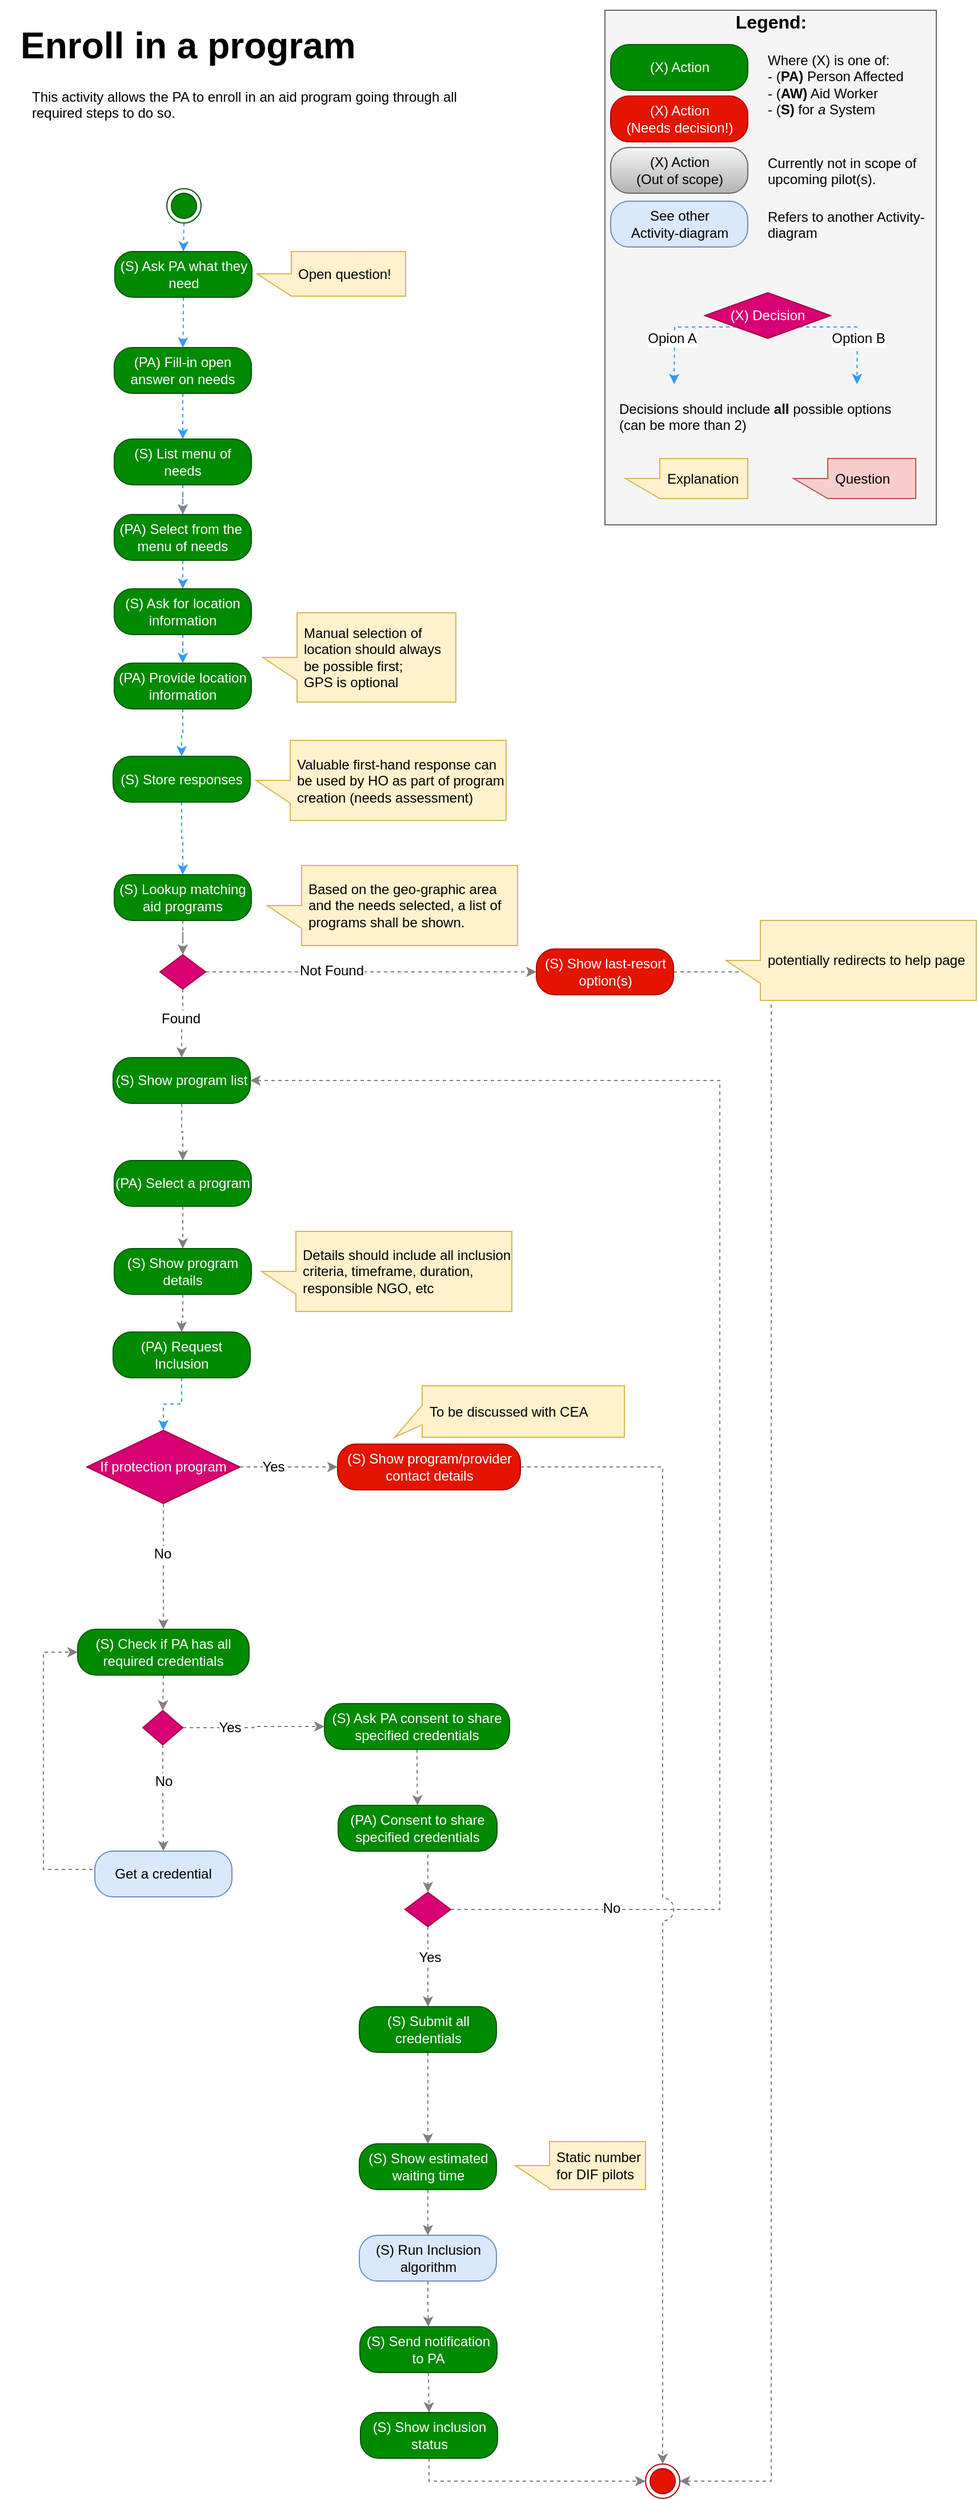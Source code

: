 <mxfile version="10.7.7" type="github"><diagram id="uyd7z65uwDIBuKVMTp-y" name="Page-1"><mxGraphModel dx="797" dy="437" grid="0" gridSize="10" guides="1" tooltips="1" connect="1" arrows="1" fold="1" page="1" pageScale="1" pageWidth="827" pageHeight="1169" math="0" shadow="0"><root><mxCell id="0"/><mxCell id="1" parent="0"/><mxCell id="dZI5QaEkNRva04lKHHQ4-4" style="edgeStyle=orthogonalEdgeStyle;rounded=0;orthogonalLoop=1;jettySize=auto;html=1;exitX=0.5;exitY=1;exitDx=0;exitDy=0;entryX=0.5;entryY=0;entryDx=0;entryDy=0;dashed=1;strokeColor=#3399FF;fontColor=#ffffff;" parent="1" source="oU4Lt3CGuPSWamgN9LYf-1" target="zf2kg7kvvW6hPiBmQthj-25" edge="1"><mxGeometry relative="1" as="geometry"/></mxCell><mxCell id="oU4Lt3CGuPSWamgN9LYf-1" value="" style="ellipse;html=1;shape=endState;fillColor=#008a00;strokeColor=#005700;fontColor=#ffffff;" parent="1" vertex="1"><mxGeometry x="146" y="165" width="30" height="30" as="geometry"/></mxCell><mxCell id="oU4Lt3CGuPSWamgN9LYf-8" value="" style="edgeStyle=orthogonalEdgeStyle;rounded=0;orthogonalLoop=1;jettySize=auto;html=1;dashed=1;strokeColor=#808080;" parent="1" source="oU4Lt3CGuPSWamgN9LYf-4" target="oU4Lt3CGuPSWamgN9LYf-7" edge="1"><mxGeometry relative="1" as="geometry"/></mxCell><mxCell id="oU4Lt3CGuPSWamgN9LYf-67" value="" style="edgeStyle=orthogonalEdgeStyle;rounded=0;orthogonalLoop=1;jettySize=auto;html=1;dashed=1;strokeColor=#3399FF;fontColor=#ffffff;entryX=0.5;entryY=0;entryDx=0;entryDy=0;" parent="1" source="oU4Lt3CGuPSWamgN9LYf-4" target="HjRFeHf8o4GDufUZVxiz-6" edge="1"><mxGeometry relative="1" as="geometry"/></mxCell><mxCell id="oU4Lt3CGuPSWamgN9LYf-4" value="(S) List menu of needs" style="rounded=1;whiteSpace=wrap;html=1;arcSize=40;fillColor=#008a00;strokeColor=#005700;fontColor=#ffffff;" parent="1" vertex="1"><mxGeometry x="100" y="384" width="120" height="40" as="geometry"/></mxCell><mxCell id="dZI5QaEkNRva04lKHHQ4-15" value="" style="edgeStyle=orthogonalEdgeStyle;rounded=0;orthogonalLoop=1;jettySize=auto;html=1;dashed=1;strokeColor=#3399FF;fontColor=#ffffff;" parent="1" source="oU4Lt3CGuPSWamgN9LYf-66" target="dZI5QaEkNRva04lKHHQ4-5" edge="1"><mxGeometry relative="1" as="geometry"/></mxCell><mxCell id="oU4Lt3CGuPSWamgN9LYf-66" value="(PA) Provide location information" style="rounded=1;whiteSpace=wrap;html=1;arcSize=40;fillColor=#008a00;strokeColor=#005700;fontColor=#ffffff;" parent="1" vertex="1"><mxGeometry x="100" y="580" width="120" height="40" as="geometry"/></mxCell><mxCell id="0B6B8H3ElIvbhqajSySz-6" style="edgeStyle=orthogonalEdgeStyle;rounded=0;orthogonalLoop=1;jettySize=auto;html=1;entryX=0.5;entryY=0;entryDx=0;entryDy=0;dashed=1;strokeColor=#808080;fontColor=#ffffff;" parent="1" source="oU4Lt3CGuPSWamgN9LYf-68" target="oU4Lt3CGuPSWamgN9LYf-76" edge="1"><mxGeometry relative="1" as="geometry"/></mxCell><mxCell id="oU4Lt3CGuPSWamgN9LYf-68" value="(S) Lookup matching aid programs" style="rounded=1;whiteSpace=wrap;html=1;arcSize=40;fillColor=#008a00;strokeColor=#005700;fontColor=#ffffff;" parent="1" vertex="1"><mxGeometry x="100" y="765" width="120" height="40" as="geometry"/></mxCell><mxCell id="oU4Lt3CGuPSWamgN9LYf-7" value="(PA) Select from the&amp;nbsp; menu of needs" style="rounded=1;whiteSpace=wrap;html=1;arcSize=40;fillColor=#008a00;strokeColor=#005700;fontColor=#ffffff;" parent="1" vertex="1"><mxGeometry x="100" y="450" width="120" height="40" as="geometry"/></mxCell><mxCell id="oU4Lt3CGuPSWamgN9LYf-14" value="" style="edgeStyle=orthogonalEdgeStyle;rounded=0;orthogonalLoop=1;jettySize=auto;html=1;dashed=1;strokeColor=#808080;" parent="1" source="oU4Lt3CGuPSWamgN9LYf-11" target="oU4Lt3CGuPSWamgN9LYf-13" edge="1"><mxGeometry relative="1" as="geometry"/></mxCell><mxCell id="oU4Lt3CGuPSWamgN9LYf-11" value="(S) Show program list" style="rounded=1;whiteSpace=wrap;html=1;arcSize=40;fillColor=#008a00;strokeColor=#005700;fontColor=#ffffff;" parent="1" vertex="1"><mxGeometry x="99" y="925" width="120" height="40" as="geometry"/></mxCell><mxCell id="oU4Lt3CGuPSWamgN9LYf-65" style="edgeStyle=orthogonalEdgeStyle;rounded=0;orthogonalLoop=1;jettySize=auto;html=1;entryX=0.5;entryY=0;entryDx=0;entryDy=0;dashed=1;strokeColor=#808080;fontColor=none;" parent="1" source="oU4Lt3CGuPSWamgN9LYf-13" target="oU4Lt3CGuPSWamgN9LYf-18" edge="1"><mxGeometry relative="1" as="geometry"/></mxCell><mxCell id="oU4Lt3CGuPSWamgN9LYf-13" value="(PA) Select a program" style="rounded=1;whiteSpace=wrap;html=1;arcSize=40;fillColor=#008a00;strokeColor=#005700;fontColor=#ffffff;" parent="1" vertex="1"><mxGeometry x="100" y="1015" width="120" height="40" as="geometry"/></mxCell><mxCell id="zf2kg7kvvW6hPiBmQthj-16" style="edgeStyle=orthogonalEdgeStyle;rounded=0;orthogonalLoop=1;jettySize=auto;html=1;dashed=1;strokeColor=#808080;fontSize=20;fontColor=#ffffff;" parent="1" source="oU4Lt3CGuPSWamgN9LYf-18" target="oU4Lt3CGuPSWamgN9LYf-20" edge="1"><mxGeometry relative="1" as="geometry"/></mxCell><mxCell id="oU4Lt3CGuPSWamgN9LYf-18" value="(S) Show program details" style="rounded=1;whiteSpace=wrap;html=1;arcSize=40;fillColor=#008a00;strokeColor=#005700;fontColor=#ffffff;" parent="1" vertex="1"><mxGeometry x="100" y="1092" width="120" height="40" as="geometry"/></mxCell><mxCell id="dZI5QaEkNRva04lKHHQ4-14" style="edgeStyle=orthogonalEdgeStyle;rounded=0;orthogonalLoop=1;jettySize=auto;html=1;exitX=0.5;exitY=1;exitDx=0;exitDy=0;entryX=0.5;entryY=0;entryDx=0;entryDy=0;dashed=1;strokeColor=#3399FF;fontColor=#ffffff;" parent="1" source="oU4Lt3CGuPSWamgN9LYf-20" target="oU4Lt3CGuPSWamgN9LYf-88" edge="1"><mxGeometry relative="1" as="geometry"/></mxCell><mxCell id="oU4Lt3CGuPSWamgN9LYf-20" value="(PA) Request Inclusion" style="rounded=1;whiteSpace=wrap;html=1;arcSize=40;fillColor=#008a00;strokeColor=#005700;fontColor=#ffffff;" parent="1" vertex="1"><mxGeometry x="99" y="1165" width="120" height="40" as="geometry"/></mxCell><mxCell id="oU4Lt3CGuPSWamgN9LYf-46" style="edgeStyle=orthogonalEdgeStyle;rounded=0;orthogonalLoop=1;jettySize=auto;html=1;entryX=0;entryY=0.5;entryDx=0;entryDy=0;dashed=1;strokeColor=#808080;fontColor=#ffffff;exitX=0;exitY=0.5;exitDx=0;exitDy=0;" parent="1" source="oU4Lt3CGuPSWamgN9LYf-24" target="zf2kg7kvvW6hPiBmQthj-17" edge="1"><mxGeometry relative="1" as="geometry"><Array as="points"><mxPoint x="38" y="1635"/><mxPoint x="38" y="1445"/></Array></mxGeometry></mxCell><mxCell id="oU4Lt3CGuPSWamgN9LYf-24" value="Get a credential" style="rounded=1;whiteSpace=wrap;html=1;arcSize=40;fillColor=#dae8fc;strokeColor=#6c8ebf;" parent="1" vertex="1"><mxGeometry x="83" y="1619" width="120" height="40" as="geometry"/></mxCell><mxCell id="oU4Lt3CGuPSWamgN9LYf-30" style="edgeStyle=orthogonalEdgeStyle;rounded=0;orthogonalLoop=1;jettySize=auto;html=1;entryX=0.5;entryY=0;entryDx=0;entryDy=0;dashed=1;strokeColor=#808080;" parent="1" source="oU4Lt3CGuPSWamgN9LYf-26" target="oU4Lt3CGuPSWamgN9LYf-24" edge="1"><mxGeometry relative="1" as="geometry"/></mxCell><mxCell id="oU4Lt3CGuPSWamgN9LYf-31" value="No&lt;br&gt;" style="text;html=1;resizable=0;points=[];align=center;verticalAlign=middle;labelBackgroundColor=#ffffff;" parent="oU4Lt3CGuPSWamgN9LYf-30" vertex="1" connectable="0"><mxGeometry x="-0.319" relative="1" as="geometry"><mxPoint as="offset"/></mxGeometry></mxCell><mxCell id="oU4Lt3CGuPSWamgN9LYf-33" style="edgeStyle=orthogonalEdgeStyle;rounded=0;orthogonalLoop=1;jettySize=auto;html=1;entryX=0;entryY=0.5;entryDx=0;entryDy=0;dashed=1;strokeColor=#808080;" parent="1" source="oU4Lt3CGuPSWamgN9LYf-26" target="zf2kg7kvvW6hPiBmQthj-22" edge="1"><mxGeometry relative="1" as="geometry"><mxPoint x="355" y="1625" as="targetPoint"/></mxGeometry></mxCell><mxCell id="oU4Lt3CGuPSWamgN9LYf-34" value="Yes" style="text;html=1;resizable=0;points=[];align=center;verticalAlign=middle;labelBackgroundColor=#ffffff;" parent="oU4Lt3CGuPSWamgN9LYf-33" vertex="1" connectable="0"><mxGeometry x="-0.283" relative="1" as="geometry"><mxPoint x="-4" as="offset"/></mxGeometry></mxCell><mxCell id="oU4Lt3CGuPSWamgN9LYf-26" value="" style="rhombus;whiteSpace=wrap;html=1;fillColor=#d80073;strokeColor=#A50040;fontColor=#ffffff;" parent="1" vertex="1"><mxGeometry x="125" y="1496" width="35" height="30" as="geometry"/></mxCell><mxCell id="oU4Lt3CGuPSWamgN9LYf-49" style="edgeStyle=orthogonalEdgeStyle;rounded=0;orthogonalLoop=1;jettySize=auto;html=1;entryX=1;entryY=0.5;entryDx=0;entryDy=0;dashed=1;strokeColor=#808080;fontColor=#ffffff;jumpStyle=none;" parent="1" source="oU4Lt3CGuPSWamgN9LYf-37" target="oU4Lt3CGuPSWamgN9LYf-11" edge="1"><mxGeometry relative="1" as="geometry"><Array as="points"><mxPoint x="630" y="1670"/><mxPoint x="630" y="945"/></Array></mxGeometry></mxCell><mxCell id="oU4Lt3CGuPSWamgN9LYf-51" value="No" style="text;html=1;resizable=0;points=[];align=center;verticalAlign=middle;labelBackgroundColor=#ffffff;fontColor=none;noLabel=1;" parent="oU4Lt3CGuPSWamgN9LYf-49" vertex="1" connectable="0"><mxGeometry x="-0.216" y="-31" relative="1" as="geometry"><mxPoint as="offset"/></mxGeometry></mxCell><mxCell id="zf2kg7kvvW6hPiBmQthj-24" value="&lt;font color=&quot;#000000&quot; style=&quot;font-size: 12px;&quot;&gt;No&lt;/font&gt;" style="text;html=1;resizable=0;points=[];align=center;verticalAlign=middle;labelBackgroundColor=#ffffff;fontSize=12;fontColor=#ffffff;" parent="oU4Lt3CGuPSWamgN9LYf-49" vertex="1" connectable="0"><mxGeometry x="-0.795" y="1" relative="1" as="geometry"><mxPoint as="offset"/></mxGeometry></mxCell><mxCell id="oU4Lt3CGuPSWamgN9LYf-54" style="edgeStyle=orthogonalEdgeStyle;rounded=0;orthogonalLoop=1;jettySize=auto;html=1;entryX=0.5;entryY=0;entryDx=0;entryDy=0;dashed=1;strokeColor=#808080;fontColor=none;" parent="1" source="oU4Lt3CGuPSWamgN9LYf-37" target="oU4Lt3CGuPSWamgN9LYf-53" edge="1"><mxGeometry relative="1" as="geometry"/></mxCell><mxCell id="FkbT74hbkSmJbPn7-JpA-1" value="Yes" style="text;html=1;resizable=0;points=[];align=center;verticalAlign=middle;labelBackgroundColor=#ffffff;" parent="oU4Lt3CGuPSWamgN9LYf-54" vertex="1" connectable="0"><mxGeometry x="-0.242" y="1" relative="1" as="geometry"><mxPoint as="offset"/></mxGeometry></mxCell><mxCell id="oU4Lt3CGuPSWamgN9LYf-37" value="" style="rhombus;whiteSpace=wrap;html=1;fillColor=#d80073;strokeColor=#A50040;fontColor=#ffffff;" parent="1" vertex="1"><mxGeometry x="354.5" y="1655" width="40" height="30" as="geometry"/></mxCell><mxCell id="oU4Lt3CGuPSWamgN9LYf-48" value="" style="ellipse;html=1;shape=endState;fillColor=#e51400;strokeColor=#B20000;fontColor=#ffffff;" parent="1" vertex="1"><mxGeometry x="565" y="2155" width="30" height="30" as="geometry"/></mxCell><mxCell id="oU4Lt3CGuPSWamgN9LYf-56" value="" style="edgeStyle=orthogonalEdgeStyle;rounded=0;orthogonalLoop=1;jettySize=auto;html=1;dashed=1;strokeColor=#808080;fontColor=none;" parent="1" source="oU4Lt3CGuPSWamgN9LYf-53" target="oU4Lt3CGuPSWamgN9LYf-55" edge="1"><mxGeometry relative="1" as="geometry"/></mxCell><mxCell id="oU4Lt3CGuPSWamgN9LYf-53" value="(S) Submit all credentials" style="rounded=1;whiteSpace=wrap;html=1;arcSize=40;fillColor=#008a00;strokeColor=#005700;fontColor=#ffffff;" parent="1" vertex="1"><mxGeometry x="314.5" y="1755" width="120" height="40" as="geometry"/></mxCell><mxCell id="oU4Lt3CGuPSWamgN9LYf-58" value="" style="edgeStyle=orthogonalEdgeStyle;rounded=0;orthogonalLoop=1;jettySize=auto;html=1;dashed=1;strokeColor=#808080;fontColor=none;" parent="1" source="oU4Lt3CGuPSWamgN9LYf-55" target="oU4Lt3CGuPSWamgN9LYf-57" edge="1"><mxGeometry relative="1" as="geometry"/></mxCell><mxCell id="oU4Lt3CGuPSWamgN9LYf-55" value="(S) Show estimated waiting time" style="rounded=1;whiteSpace=wrap;html=1;arcSize=40;fillColor=#008a00;strokeColor=#005700;fontColor=#ffffff;" parent="1" vertex="1"><mxGeometry x="314.5" y="1875" width="120" height="40" as="geometry"/></mxCell><mxCell id="oU4Lt3CGuPSWamgN9LYf-61" style="edgeStyle=orthogonalEdgeStyle;rounded=0;orthogonalLoop=1;jettySize=auto;html=1;entryX=0.5;entryY=0;entryDx=0;entryDy=0;dashed=1;strokeColor=#808080;fontColor=none;" parent="1" source="oU4Lt3CGuPSWamgN9LYf-57" target="oU4Lt3CGuPSWamgN9LYf-62" edge="1"><mxGeometry relative="1" as="geometry"><mxPoint x="374.857" y="1975.143" as="targetPoint"/></mxGeometry></mxCell><mxCell id="oU4Lt3CGuPSWamgN9LYf-57" value="(S) Run Inclusion algorithm" style="rounded=1;whiteSpace=wrap;html=1;arcSize=40;fillColor=#dae8fc;strokeColor=#6c8ebf;" parent="1" vertex="1"><mxGeometry x="314.5" y="1955" width="120" height="40" as="geometry"/></mxCell><mxCell id="oU4Lt3CGuPSWamgN9LYf-64" style="edgeStyle=orthogonalEdgeStyle;rounded=0;orthogonalLoop=1;jettySize=auto;html=1;entryX=0.5;entryY=0;entryDx=0;entryDy=0;dashed=1;strokeColor=#808080;fontColor=none;exitX=0.5;exitY=1;exitDx=0;exitDy=0;" parent="1" source="oU4Lt3CGuPSWamgN9LYf-62" target="HjRFeHf8o4GDufUZVxiz-4" edge="1"><mxGeometry relative="1" as="geometry"/></mxCell><mxCell id="oU4Lt3CGuPSWamgN9LYf-62" value="(S) Send notification to PA" style="rounded=1;whiteSpace=wrap;html=1;arcSize=40;fillColor=#008a00;strokeColor=#005700;fontColor=#ffffff;" parent="1" vertex="1"><mxGeometry x="315" y="2035" width="120" height="40" as="geometry"/></mxCell><mxCell id="oU4Lt3CGuPSWamgN9LYf-80" value="" style="edgeStyle=orthogonalEdgeStyle;rounded=0;orthogonalLoop=1;jettySize=auto;html=1;dashed=1;strokeColor=#808080;fontColor=#ffffff;entryX=0;entryY=0.5;entryDx=0;entryDy=0;" parent="1" source="oU4Lt3CGuPSWamgN9LYf-76" target="oU4Lt3CGuPSWamgN9LYf-85" edge="1"><mxGeometry relative="1" as="geometry"><mxPoint x="320" y="850" as="targetPoint"/></mxGeometry></mxCell><mxCell id="oU4Lt3CGuPSWamgN9LYf-81" value="&lt;font color=&quot;#000000&quot;&gt;Not Found&lt;/font&gt;" style="text;html=1;resizable=0;points=[];align=center;verticalAlign=middle;labelBackgroundColor=#ffffff;fontColor=#ffffff;" parent="oU4Lt3CGuPSWamgN9LYf-80" vertex="1" connectable="0"><mxGeometry x="-0.239" y="1" relative="1" as="geometry"><mxPoint as="offset"/></mxGeometry></mxCell><mxCell id="oU4Lt3CGuPSWamgN9LYf-83" value="" style="edgeStyle=orthogonalEdgeStyle;rounded=0;orthogonalLoop=1;jettySize=auto;html=1;dashed=1;strokeColor=#808080;fontColor=#ffffff;entryX=0.5;entryY=0;entryDx=0;entryDy=0;" parent="1" source="oU4Lt3CGuPSWamgN9LYf-76" target="oU4Lt3CGuPSWamgN9LYf-11" edge="1"><mxGeometry relative="1" as="geometry"><mxPoint x="160" y="950" as="targetPoint"/></mxGeometry></mxCell><mxCell id="oU4Lt3CGuPSWamgN9LYf-84" value="&lt;font color=&quot;#000000&quot;&gt;Found&lt;/font&gt;" style="text;html=1;resizable=0;points=[];align=center;verticalAlign=middle;labelBackgroundColor=#ffffff;fontColor=#ffffff;" parent="oU4Lt3CGuPSWamgN9LYf-83" vertex="1" connectable="0"><mxGeometry x="0.218" y="-1" relative="1" as="geometry"><mxPoint y="-10" as="offset"/></mxGeometry></mxCell><mxCell id="oU4Lt3CGuPSWamgN9LYf-76" value="" style="rhombus;whiteSpace=wrap;html=1;fillColor=#d80073;strokeColor=#A50040;fontColor=#ffffff;" parent="1" vertex="1"><mxGeometry x="140" y="835" width="40" height="30" as="geometry"/></mxCell><mxCell id="oU4Lt3CGuPSWamgN9LYf-87" style="edgeStyle=orthogonalEdgeStyle;rounded=0;orthogonalLoop=1;jettySize=auto;html=1;dashed=1;strokeColor=#808080;fontColor=#ffffff;exitX=1;exitY=0.5;exitDx=0;exitDy=0;entryX=1;entryY=0.5;entryDx=0;entryDy=0;" parent="1" source="oU4Lt3CGuPSWamgN9LYf-85" target="oU4Lt3CGuPSWamgN9LYf-48" edge="1"><mxGeometry relative="1" as="geometry"><mxPoint x="530" y="895" as="sourcePoint"/><Array as="points"><mxPoint x="675" y="850"/><mxPoint x="675" y="2170"/></Array></mxGeometry></mxCell><mxCell id="oU4Lt3CGuPSWamgN9LYf-85" value="(S) Show last-resort option(s)" style="rounded=1;whiteSpace=wrap;html=1;arcSize=40;fillColor=#e51400;strokeColor=#B20000;fontColor=#ffffff;" parent="1" vertex="1"><mxGeometry x="469.5" y="830" width="120" height="40" as="geometry"/></mxCell><mxCell id="zf2kg7kvvW6hPiBmQthj-14" style="edgeStyle=orthogonalEdgeStyle;rounded=0;orthogonalLoop=1;jettySize=auto;html=1;exitX=0.5;exitY=1;exitDx=0;exitDy=0;entryX=0.5;entryY=0;entryDx=0;entryDy=0;dashed=1;strokeColor=#808080;fontSize=20;fontColor=#ffffff;" parent="1" source="zf2kg7kvvW6hPiBmQthj-17" target="oU4Lt3CGuPSWamgN9LYf-26" edge="1"><mxGeometry relative="1" as="geometry"/></mxCell><mxCell id="oU4Lt3CGuPSWamgN9LYf-88" value="&lt;span&gt;If protection program&lt;/span&gt;" style="rhombus;whiteSpace=wrap;html=1;fillColor=#d80073;strokeColor=#A50040;fontColor=#ffffff;" parent="1" vertex="1"><mxGeometry x="76" y="1251" width="134" height="64" as="geometry"/></mxCell><mxCell id="zf2kg7kvvW6hPiBmQthj-10" style="edgeStyle=orthogonalEdgeStyle;rounded=0;orthogonalLoop=1;jettySize=auto;html=1;entryX=0;entryY=0.5;entryDx=0;entryDy=0;dashed=1;strokeColor=#808080;fontColor=#ffffff;exitX=1;exitY=0.5;exitDx=0;exitDy=0;" parent="1" source="oU4Lt3CGuPSWamgN9LYf-88" target="oU4Lt3CGuPSWamgN9LYf-95" edge="1"><mxGeometry relative="1" as="geometry"/></mxCell><mxCell id="zf2kg7kvvW6hPiBmQthj-11" value="&lt;font color=&quot;#000000&quot; style=&quot;font-size: 12px;&quot;&gt;Yes&lt;/font&gt;" style="text;html=1;resizable=0;points=[];align=center;verticalAlign=middle;labelBackgroundColor=#ffffff;fontSize=12;fontColor=#ffffff;" parent="zf2kg7kvvW6hPiBmQthj-10" vertex="1" connectable="0"><mxGeometry x="-0.282" y="-2" relative="1" as="geometry"><mxPoint x="-1.5" y="-2" as="offset"/></mxGeometry></mxCell><mxCell id="oU4Lt3CGuPSWamgN9LYf-97" style="edgeStyle=orthogonalEdgeStyle;rounded=0;orthogonalLoop=1;jettySize=auto;html=1;entryX=0.5;entryY=0;entryDx=0;entryDy=0;dashed=1;strokeColor=#808080;fontColor=#ffffff;jumpStyle=arc;jumpSize=20;" parent="1" source="oU4Lt3CGuPSWamgN9LYf-95" target="oU4Lt3CGuPSWamgN9LYf-48" edge="1"><mxGeometry relative="1" as="geometry"/></mxCell><mxCell id="oU4Lt3CGuPSWamgN9LYf-95" value="(S) Show program/provider contact details" style="rounded=1;whiteSpace=wrap;html=1;arcSize=40;fillColor=#e51400;strokeColor=#B20000;fontColor=#ffffff;" parent="1" vertex="1"><mxGeometry x="295.5" y="1263" width="160" height="40" as="geometry"/></mxCell><mxCell id="zf2kg7kvvW6hPiBmQthj-17" value="(S) Check if PA has all required credentials" style="rounded=1;whiteSpace=wrap;html=1;arcSize=40;fillColor=#008a00;strokeColor=#005700;fontColor=#ffffff;" parent="1" vertex="1"><mxGeometry x="68" y="1425" width="150" height="40" as="geometry"/></mxCell><mxCell id="zf2kg7kvvW6hPiBmQthj-18" style="edgeStyle=orthogonalEdgeStyle;rounded=0;orthogonalLoop=1;jettySize=auto;html=1;exitX=0.5;exitY=1;exitDx=0;exitDy=0;entryX=0.5;entryY=0;entryDx=0;entryDy=0;dashed=1;strokeColor=#808080;fontSize=20;fontColor=#ffffff;" parent="1" source="oU4Lt3CGuPSWamgN9LYf-88" target="zf2kg7kvvW6hPiBmQthj-17" edge="1"><mxGeometry relative="1" as="geometry"><mxPoint x="158.857" y="1359.857" as="sourcePoint"/><mxPoint x="156.571" y="1475.286" as="targetPoint"/></mxGeometry></mxCell><mxCell id="zf2kg7kvvW6hPiBmQthj-19" value="&lt;font color=&quot;#000000&quot; style=&quot;font-size: 12px;&quot;&gt;No&lt;/font&gt;" style="text;html=1;resizable=0;points=[];align=center;verticalAlign=middle;labelBackgroundColor=#ffffff;fontSize=12;fontColor=#ffffff;" parent="zf2kg7kvvW6hPiBmQthj-18" vertex="1" connectable="0"><mxGeometry x="-0.2" y="-1" relative="1" as="geometry"><mxPoint as="offset"/></mxGeometry></mxCell><mxCell id="zf2kg7kvvW6hPiBmQthj-21" style="edgeStyle=orthogonalEdgeStyle;rounded=0;orthogonalLoop=1;jettySize=auto;html=1;exitX=0.5;exitY=1;exitDx=0;exitDy=0;entryX=0.5;entryY=0;entryDx=0;entryDy=0;dashed=1;strokeColor=#808080;fontSize=20;fontColor=#ffffff;" parent="1" source="zf2kg7kvvW6hPiBmQthj-20" target="oU4Lt3CGuPSWamgN9LYf-37" edge="1"><mxGeometry relative="1" as="geometry"/></mxCell><mxCell id="zf2kg7kvvW6hPiBmQthj-20" value="(PA) Consent to share specified credentials" style="rounded=1;whiteSpace=wrap;html=1;arcSize=40;fillColor=#008a00;strokeColor=#005700;fontColor=#ffffff;" parent="1" vertex="1"><mxGeometry x="296" y="1579" width="139" height="40" as="geometry"/></mxCell><mxCell id="zf2kg7kvvW6hPiBmQthj-23" style="edgeStyle=orthogonalEdgeStyle;rounded=0;orthogonalLoop=1;jettySize=auto;html=1;entryX=0.5;entryY=0;entryDx=0;entryDy=0;dashed=1;strokeColor=#808080;fontSize=20;fontColor=#ffffff;" parent="1" source="zf2kg7kvvW6hPiBmQthj-22" target="zf2kg7kvvW6hPiBmQthj-20" edge="1"><mxGeometry relative="1" as="geometry"/></mxCell><mxCell id="zf2kg7kvvW6hPiBmQthj-22" value="(S) Ask PA consent to share specified credentials" style="rounded=1;whiteSpace=wrap;html=1;arcSize=40;fillColor=#008a00;strokeColor=#005700;fontColor=#ffffff;" parent="1" vertex="1"><mxGeometry x="284" y="1490" width="162" height="40" as="geometry"/></mxCell><mxCell id="dZI5QaEkNRva04lKHHQ4-9" value="" style="edgeStyle=orthogonalEdgeStyle;rounded=0;orthogonalLoop=1;jettySize=auto;html=1;dashed=1;strokeColor=#3399FF;fontColor=#ffffff;entryX=0.5;entryY=0;entryDx=0;entryDy=0;" parent="1" source="zf2kg7kvvW6hPiBmQthj-25" target="HjRFeHf8o4GDufUZVxiz-1" edge="1"><mxGeometry relative="1" as="geometry"><mxPoint x="161" y="293" as="targetPoint"/></mxGeometry></mxCell><mxCell id="zf2kg7kvvW6hPiBmQthj-25" value="(S) Ask PA what they need&lt;br&gt;" style="rounded=1;whiteSpace=wrap;html=1;arcSize=40;fillColor=#008a00;strokeColor=#005700;fontColor=#ffffff;" parent="1" vertex="1"><mxGeometry x="100.5" y="220" width="120" height="40" as="geometry"/></mxCell><mxCell id="tVrfoSZqtENLI2jWyWoj-67" value="&lt;div style=&quot;text-align: left ; font-size: 32px&quot;&gt;Enroll in a program&lt;/div&gt;" style="text;html=1;strokeColor=none;fillColor=none;align=left;verticalAlign=middle;whiteSpace=wrap;rounded=0;fontStyle=1;fontSize=32;spacingLeft=16;" parent="1" vertex="1"><mxGeometry width="518" height="80" as="geometry"/></mxCell><mxCell id="0B6B8H3ElIvbhqajSySz-3" value="&lt;p&gt;This activity allows the PA to enroll in an aid program going through all required steps to do so.&lt;/p&gt;" style="text;html=1;strokeColor=none;fillColor=none;spacing=8;spacingTop=-20;whiteSpace=wrap;overflow=hidden;rounded=0;align=left;" parent="1" vertex="1"><mxGeometry x="20" y="73" width="432" height="57" as="geometry"/></mxCell><mxCell id="OoacG61C2pGKt3N6uc8m-2" value="&lt;p&gt;Manual selection of location should always be possible first;&lt;br&gt;GPS is optional&lt;/p&gt;" style="shape=callout;whiteSpace=wrap;html=1;perimeter=calloutPerimeter;fillColor=#fff2cc;fontSize=12;align=left;strokeColor=#d6b656;spacingLeft=4;rotation=0;direction=south;" parent="1" vertex="1"><mxGeometry x="230" y="536" width="169" height="78" as="geometry"/></mxCell><mxCell id="OoacG61C2pGKt3N6uc8m-3" value="&lt;p&gt;Static number for DIF pilots&lt;/p&gt;" style="shape=callout;whiteSpace=wrap;html=1;perimeter=calloutPerimeter;fillColor=#fff2cc;fontSize=12;align=left;strokeColor=#d6b656;spacingLeft=4;direction=south;" parent="1" vertex="1"><mxGeometry x="451" y="1873" width="114" height="42" as="geometry"/></mxCell><mxCell id="dZI5QaEkNRva04lKHHQ4-2" value="&lt;p&gt;Valuable first-hand response can be used by HO as part of program creation (needs assessment)&lt;/p&gt;" style="shape=callout;whiteSpace=wrap;html=1;perimeter=calloutPerimeter;fillColor=#fff2cc;fontSize=12;align=left;strokeColor=#d6b656;spacingLeft=4;direction=south;" parent="1" vertex="1"><mxGeometry x="224" y="647.5" width="219" height="70" as="geometry"/></mxCell><mxCell id="dZI5QaEkNRva04lKHHQ4-3" value="" style="group" parent="1" vertex="1" connectable="0"><mxGeometry x="529.5" y="9" width="290" height="462" as="geometry"/></mxCell><mxCell id="tVrfoSZqtENLI2jWyWoj-38" value="" style="rounded=0;whiteSpace=wrap;html=1;fontSize=16;align=left;fillColor=#f5f5f5;strokeColor=#666666;fontColor=#333333;" parent="dZI5QaEkNRva04lKHHQ4-3" vertex="1"><mxGeometry width="290" height="450" as="geometry"/></mxCell><mxCell id="tVrfoSZqtENLI2jWyWoj-43" value="See other&lt;br&gt;Activity-diagram" style="rounded=1;whiteSpace=wrap;html=1;arcSize=40;fillColor=#dae8fc;strokeColor=#6c8ebf;" parent="dZI5QaEkNRva04lKHHQ4-3" vertex="1"><mxGeometry x="5" y="167" width="120" height="40" as="geometry"/></mxCell><mxCell id="tVrfoSZqtENLI2jWyWoj-45" value="(X) Action&lt;br&gt;" style="rounded=1;whiteSpace=wrap;html=1;arcSize=40;fillColor=#008a00;strokeColor=#005700;fontColor=#ffffff;" parent="dZI5QaEkNRva04lKHHQ4-3" vertex="1"><mxGeometry x="5" y="30" width="120" height="40" as="geometry"/></mxCell><mxCell id="tVrfoSZqtENLI2jWyWoj-46" value="" style="edgeStyle=orthogonalEdgeStyle;rounded=0;orthogonalLoop=1;jettySize=auto;html=1;dashed=1;strokeColor=#3399FF;exitX=0;exitY=1;exitDx=0;exitDy=0;" parent="dZI5QaEkNRva04lKHHQ4-3" source="tVrfoSZqtENLI2jWyWoj-50" edge="1"><mxGeometry relative="1" as="geometry"><mxPoint x="60.5" y="327" as="targetPoint"/></mxGeometry></mxCell><mxCell id="tVrfoSZqtENLI2jWyWoj-47" value="Opion A" style="text;html=1;resizable=0;points=[];align=center;verticalAlign=middle;labelBackgroundColor=#ffffff;" parent="tVrfoSZqtENLI2jWyWoj-46" vertex="1" connectable="0"><mxGeometry x="-0.263" y="1" relative="1" as="geometry"><mxPoint x="-18" y="9" as="offset"/></mxGeometry></mxCell><mxCell id="tVrfoSZqtENLI2jWyWoj-48" style="edgeStyle=orthogonalEdgeStyle;rounded=0;orthogonalLoop=1;jettySize=auto;html=1;exitX=1;exitY=1;exitDx=0;exitDy=0;dashed=1;strokeColor=#3399FF;" parent="dZI5QaEkNRva04lKHHQ4-3" source="tVrfoSZqtENLI2jWyWoj-50" edge="1"><mxGeometry relative="1" as="geometry"><mxPoint x="220.5" y="327" as="targetPoint"/></mxGeometry></mxCell><mxCell id="tVrfoSZqtENLI2jWyWoj-49" value="Option B" style="text;html=1;resizable=0;points=[];align=center;verticalAlign=middle;labelBackgroundColor=#ffffff;" parent="tVrfoSZqtENLI2jWyWoj-48" vertex="1" connectable="0"><mxGeometry x="0.2" y="-1" relative="1" as="geometry"><mxPoint x="1" as="offset"/></mxGeometry></mxCell><mxCell id="tVrfoSZqtENLI2jWyWoj-50" value="&lt;span&gt;(X) Decision&lt;br&gt;&lt;/span&gt;" style="rhombus;whiteSpace=wrap;html=1;fillColor=#d80073;strokeColor=#A50040;fontColor=#ffffff;" parent="dZI5QaEkNRva04lKHHQ4-3" vertex="1"><mxGeometry x="87.5" y="247" width="110" height="40" as="geometry"/></mxCell><mxCell id="tVrfoSZqtENLI2jWyWoj-66" value="(X) Action&lt;br&gt;(Needs decision!)&lt;br&gt;" style="rounded=1;whiteSpace=wrap;html=1;arcSize=40;fillColor=#e51400;strokeColor=#B20000;fontColor=#ffffff;" parent="dZI5QaEkNRva04lKHHQ4-3" vertex="1"><mxGeometry x="5" y="75" width="120" height="40" as="geometry"/></mxCell><mxCell id="tVrfoSZqtENLI2jWyWoj-68" value="&lt;font style=&quot;font-size: 16px;&quot;&gt;Legend:&lt;/font&gt;" style="text;html=1;strokeColor=none;fillColor=none;align=center;verticalAlign=middle;whiteSpace=wrap;rounded=0;fontSize=16;fontStyle=1" parent="dZI5QaEkNRva04lKHHQ4-3" vertex="1"><mxGeometry x="125" width="40" height="20" as="geometry"/></mxCell><mxCell id="tVrfoSZqtENLI2jWyWoj-69" value="Where (X) is one of:&lt;br&gt;- (&lt;b&gt;PA)&lt;/b&gt; Person Affected&lt;br&gt;- (&lt;b&gt;AW)&lt;/b&gt; Aid Worker&lt;br&gt;- (&lt;b&gt;S)&lt;/b&gt; for &lt;i&gt;a&lt;/i&gt; System&lt;br&gt;" style="text;html=1;strokeColor=none;fillColor=none;align=left;verticalAlign=top;whiteSpace=wrap;rounded=0;fontSize=12;" parent="dZI5QaEkNRva04lKHHQ4-3" vertex="1"><mxGeometry x="140" y="30" width="140" height="70" as="geometry"/></mxCell><mxCell id="tVrfoSZqtENLI2jWyWoj-70" value="Refers to another Activity-diagram&lt;br&gt;" style="text;html=1;strokeColor=none;fillColor=none;align=left;verticalAlign=top;whiteSpace=wrap;rounded=0;fontSize=12;" parent="dZI5QaEkNRva04lKHHQ4-3" vertex="1"><mxGeometry x="140" y="167" width="140" height="38" as="geometry"/></mxCell><mxCell id="tVrfoSZqtENLI2jWyWoj-71" value="Decisions should include &lt;b&gt;all&lt;/b&gt; possible options (can be more than 2)&lt;br&gt;" style="text;html=1;strokeColor=none;fillColor=none;align=left;verticalAlign=top;whiteSpace=wrap;rounded=0;fontSize=12;" parent="dZI5QaEkNRva04lKHHQ4-3" vertex="1"><mxGeometry x="10" y="335" width="250" height="38" as="geometry"/></mxCell><mxCell id="tVrfoSZqtENLI2jWyWoj-72" value="&lt;p&gt;Explanation&lt;/p&gt;" style="shape=callout;whiteSpace=wrap;html=1;perimeter=calloutPerimeter;fillColor=#fff2cc;fontSize=12;align=left;strokeColor=#d6b656;spacingLeft=4;direction=south;" parent="dZI5QaEkNRva04lKHHQ4-3" vertex="1"><mxGeometry x="18" y="392" width="107" height="35" as="geometry"/></mxCell><mxCell id="tVrfoSZqtENLI2jWyWoj-73" value="(X) Action&lt;br&gt;(Out of scope)&lt;br&gt;" style="rounded=1;whiteSpace=wrap;html=1;arcSize=40;fillColor=#f5f5f5;strokeColor=#666666;gradientColor=#b3b3b3;" parent="dZI5QaEkNRva04lKHHQ4-3" vertex="1"><mxGeometry x="5" y="120" width="120" height="40" as="geometry"/></mxCell><mxCell id="tVrfoSZqtENLI2jWyWoj-74" value="Currently not in scope of upcoming pilot(s).&lt;br&gt;" style="text;html=1;strokeColor=none;fillColor=none;align=left;verticalAlign=top;whiteSpace=wrap;rounded=0;fontSize=12;" parent="dZI5QaEkNRva04lKHHQ4-3" vertex="1"><mxGeometry x="140" y="120" width="140" height="70" as="geometry"/></mxCell><mxCell id="STUY2ZxCftv0pSWl8Uxs-1" value="&lt;p&gt;Question&lt;/p&gt;" style="shape=callout;whiteSpace=wrap;html=1;perimeter=calloutPerimeter;fillColor=#f8cecc;fontSize=12;align=left;strokeColor=#b85450;spacingLeft=4;direction=south;" parent="dZI5QaEkNRva04lKHHQ4-3" vertex="1"><mxGeometry x="165" y="392" width="107" height="35" as="geometry"/></mxCell><mxCell id="dZI5QaEkNRva04lKHHQ4-12" value="" style="edgeStyle=orthogonalEdgeStyle;rounded=0;orthogonalLoop=1;jettySize=auto;html=1;dashed=1;strokeColor=#3399FF;fontColor=#ffffff;" parent="1" source="dZI5QaEkNRva04lKHHQ4-5" target="oU4Lt3CGuPSWamgN9LYf-68" edge="1"><mxGeometry relative="1" as="geometry"/></mxCell><mxCell id="dZI5QaEkNRva04lKHHQ4-5" value="(S) Store responses&lt;br&gt;" style="rounded=1;whiteSpace=wrap;html=1;arcSize=40;fillColor=#008a00;strokeColor=#005700;fontColor=#ffffff;" parent="1" vertex="1"><mxGeometry x="99" y="661.5" width="120" height="40" as="geometry"/></mxCell><mxCell id="dZI5QaEkNRva04lKHHQ4-10" value="&lt;p&gt;Open question!&lt;/p&gt;" style="shape=callout;whiteSpace=wrap;html=1;perimeter=calloutPerimeter;fillColor=#fff2cc;fontSize=12;align=left;strokeColor=#d6b656;spacingLeft=4;direction=south;" parent="1" vertex="1"><mxGeometry x="225" y="220" width="130" height="39" as="geometry"/></mxCell><mxCell id="dZI5QaEkNRva04lKHHQ4-13" value="&lt;p&gt;Details should include all inclusion criteria, timeframe, duration, responsible NGO, etc&lt;/p&gt;" style="shape=callout;whiteSpace=wrap;html=1;perimeter=calloutPerimeter;fillColor=#fff2cc;fontSize=12;align=left;strokeColor=#d6b656;spacingLeft=4;direction=south;" parent="1" vertex="1"><mxGeometry x="229" y="1077" width="219" height="70" as="geometry"/></mxCell><mxCell id="HjRFeHf8o4GDufUZVxiz-3" style="edgeStyle=orthogonalEdgeStyle;rounded=0;orthogonalLoop=1;jettySize=auto;html=1;entryX=0.5;entryY=0;entryDx=0;entryDy=0;dashed=1;fontColor=#ffffff;strokeColor=#3399FF;" parent="1" source="HjRFeHf8o4GDufUZVxiz-1" target="oU4Lt3CGuPSWamgN9LYf-4" edge="1"><mxGeometry relative="1" as="geometry"/></mxCell><mxCell id="HjRFeHf8o4GDufUZVxiz-1" value="(PA) Fill-in open answer on needs" style="rounded=1;whiteSpace=wrap;html=1;arcSize=40;fillColor=#008a00;strokeColor=#005700;fontColor=#ffffff;" parent="1" vertex="1"><mxGeometry x="100" y="304" width="120" height="40" as="geometry"/></mxCell><mxCell id="HjRFeHf8o4GDufUZVxiz-5" style="edgeStyle=orthogonalEdgeStyle;rounded=0;orthogonalLoop=1;jettySize=auto;html=1;entryX=0;entryY=0.5;entryDx=0;entryDy=0;dashed=1;fontColor=#ffffff;strokeColor=#808080;" parent="1" source="HjRFeHf8o4GDufUZVxiz-4" target="oU4Lt3CGuPSWamgN9LYf-48" edge="1"><mxGeometry relative="1" as="geometry"><Array as="points"><mxPoint x="376" y="2170"/></Array></mxGeometry></mxCell><mxCell id="HjRFeHf8o4GDufUZVxiz-4" value="(S) Show inclusion status" style="rounded=1;whiteSpace=wrap;html=1;arcSize=40;fillColor=#008a00;strokeColor=#005700;fontColor=#ffffff;" parent="1" vertex="1"><mxGeometry x="315.5" y="2110" width="120" height="40" as="geometry"/></mxCell><mxCell id="HjRFeHf8o4GDufUZVxiz-7" style="edgeStyle=orthogonalEdgeStyle;rounded=0;orthogonalLoop=1;jettySize=auto;html=1;entryX=0.5;entryY=0;entryDx=0;entryDy=0;dashed=1;fontColor=#ffffff;strokeColor=#3399FF;" parent="1" source="HjRFeHf8o4GDufUZVxiz-6" target="oU4Lt3CGuPSWamgN9LYf-66" edge="1"><mxGeometry relative="1" as="geometry"/></mxCell><mxCell id="HjRFeHf8o4GDufUZVxiz-6" value="(S) Ask for location information" style="rounded=1;whiteSpace=wrap;html=1;arcSize=40;fillColor=#008a00;strokeColor=#005700;fontColor=#ffffff;" parent="1" vertex="1"><mxGeometry x="100" y="515" width="120" height="40" as="geometry"/></mxCell><mxCell id="HjRFeHf8o4GDufUZVxiz-8" value="potentially redirects to help page" style="shape=callout;whiteSpace=wrap;html=1;perimeter=calloutPerimeter;fillColor=#fff2cc;fontSize=12;align=left;strokeColor=#d6b656;spacingLeft=4;direction=south;" parent="1" vertex="1"><mxGeometry x="635.5" y="805" width="219" height="70" as="geometry"/></mxCell><mxCell id="HjRFeHf8o4GDufUZVxiz-9" value="&lt;p&gt;To be discussed with CEA&lt;/p&gt;" style="shape=callout;whiteSpace=wrap;html=1;perimeter=calloutPerimeter;fillColor=#fff2cc;fontSize=12;align=left;strokeColor=#d6b656;spacingLeft=4;direction=south;position2=1;size=24;position=0.38;base=17;" parent="1" vertex="1"><mxGeometry x="345.5" y="1212" width="201" height="45" as="geometry"/></mxCell><mxCell id="upgV0HhE7LMQ_0EkgfYN-1" value="&lt;p&gt;Based on the geo-graphic area and the needs selected, a list of programs shall be shown.&lt;/p&gt;" style="shape=callout;whiteSpace=wrap;html=1;perimeter=calloutPerimeter;fillColor=#fff2cc;fontSize=12;align=left;strokeColor=#d6b656;spacingLeft=4;direction=south;" vertex="1" parent="1"><mxGeometry x="234" y="757" width="219" height="70" as="geometry"/></mxCell></root></mxGraphModel></diagram></mxfile>
